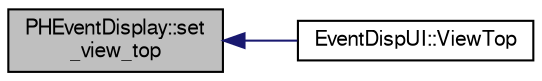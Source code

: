 digraph "PHEventDisplay::set_view_top"
{
  bgcolor="transparent";
  edge [fontname="FreeSans",fontsize="10",labelfontname="FreeSans",labelfontsize="10"];
  node [fontname="FreeSans",fontsize="10",shape=record];
  rankdir="LR";
  Node1 [label="PHEventDisplay::set\l_view_top",height=0.2,width=0.4,color="black", fillcolor="grey75", style="filled" fontcolor="black"];
  Node1 -> Node2 [dir="back",color="midnightblue",fontsize="10",style="solid",fontname="FreeSans"];
  Node2 [label="EventDispUI::ViewTop",height=0.2,width=0.4,color="black",URL="$d8/d6d/classEventDispUI.html#aea52a951ae19fe59b423faf5c2ce8bea"];
}
